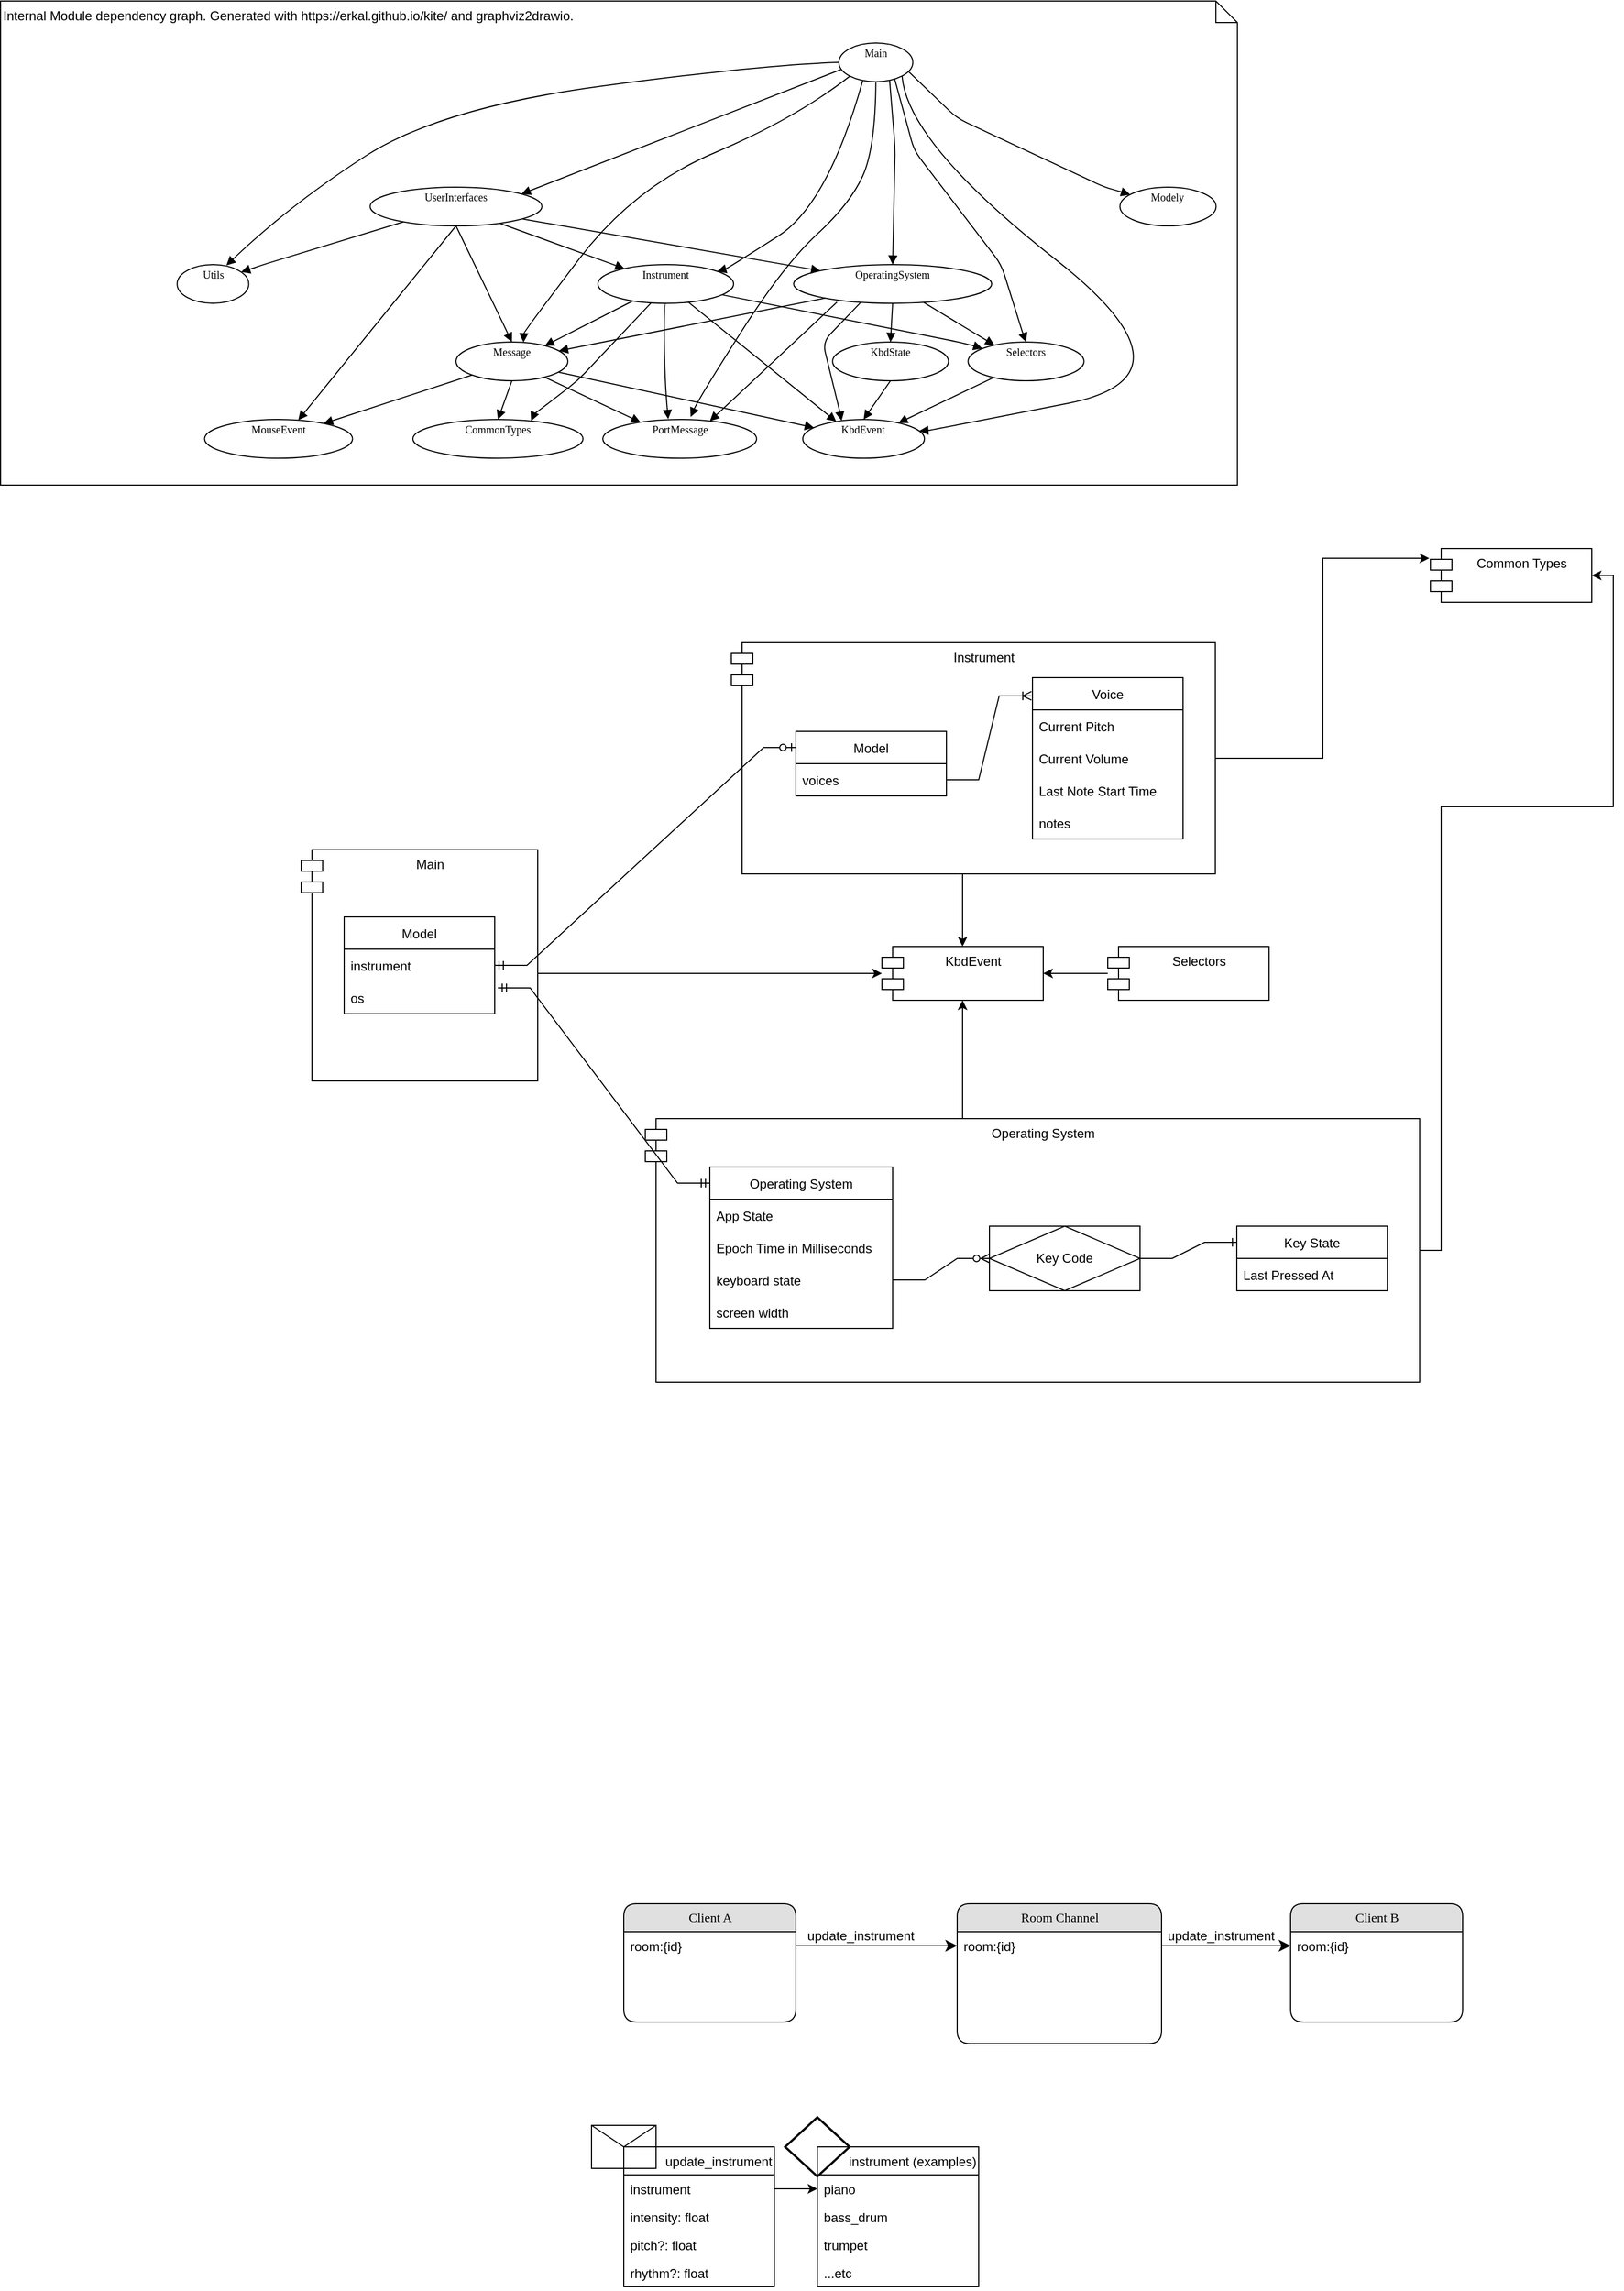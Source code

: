 <mxfile version="19.0.3" type="github">
  <diagram name="Page-1" id="5d7acffa-a066-3a61-03fe-96351882024d">
    <mxGraphModel dx="1541" dy="873" grid="1" gridSize="10" guides="1" tooltips="1" connect="1" arrows="1" fold="1" page="1" pageScale="1" pageWidth="1100" pageHeight="850" background="#ffffff" math="0" shadow="0">
      <root>
        <mxCell id="0" />
        <mxCell id="1" parent="0" />
        <mxCell id="7b9wjgzVytWzGCj_lMZ8-52" value="" style="group" vertex="1" connectable="0" parent="1">
          <mxGeometry x="970" y="790" width="220" height="215" as="geometry" />
        </mxCell>
        <mxCell id="7b9wjgzVytWzGCj_lMZ8-35" value="Main&#xa;" style="shape=module;align=left;spacingLeft=20;align=center;verticalAlign=top;" vertex="1" parent="7b9wjgzVytWzGCj_lMZ8-52">
          <mxGeometry width="220" height="215" as="geometry" />
        </mxCell>
        <mxCell id="7b9wjgzVytWzGCj_lMZ8-1" value="Model" style="swimlane;fontStyle=0;childLayout=stackLayout;horizontal=1;startSize=30;horizontalStack=0;resizeParent=1;resizeParentMax=0;resizeLast=0;collapsible=1;marginBottom=0;" vertex="1" parent="7b9wjgzVytWzGCj_lMZ8-52">
          <mxGeometry x="40" y="62.5" width="140" height="90" as="geometry" />
        </mxCell>
        <mxCell id="7b9wjgzVytWzGCj_lMZ8-2" value="instrument" style="text;strokeColor=none;fillColor=none;align=left;verticalAlign=middle;spacingLeft=4;spacingRight=4;overflow=hidden;points=[[0,0.5],[1,0.5]];portConstraint=eastwest;rotatable=0;" vertex="1" parent="7b9wjgzVytWzGCj_lMZ8-1">
          <mxGeometry y="30" width="140" height="30" as="geometry" />
        </mxCell>
        <mxCell id="7b9wjgzVytWzGCj_lMZ8-5" value="os" style="text;strokeColor=none;fillColor=none;align=left;verticalAlign=middle;spacingLeft=4;spacingRight=4;overflow=hidden;points=[[0,0.5],[1,0.5]];portConstraint=eastwest;rotatable=0;" vertex="1" parent="7b9wjgzVytWzGCj_lMZ8-1">
          <mxGeometry y="60" width="140" height="30" as="geometry" />
        </mxCell>
        <mxCell id="7b9wjgzVytWzGCj_lMZ8-46" value="" style="group" vertex="1" connectable="0" parent="1">
          <mxGeometry x="1290" y="1040" width="720" height="245" as="geometry" />
        </mxCell>
        <mxCell id="7b9wjgzVytWzGCj_lMZ8-37" value="Operating System" style="shape=module;align=left;spacingLeft=20;align=center;verticalAlign=top;" vertex="1" parent="7b9wjgzVytWzGCj_lMZ8-46">
          <mxGeometry width="720" height="245" as="geometry" />
        </mxCell>
        <mxCell id="7b9wjgzVytWzGCj_lMZ8-10" value="Operating System" style="swimlane;fontStyle=0;childLayout=stackLayout;horizontal=1;startSize=30;horizontalStack=0;resizeParent=1;resizeParentMax=0;resizeLast=0;collapsible=1;marginBottom=0;" vertex="1" parent="7b9wjgzVytWzGCj_lMZ8-46">
          <mxGeometry x="60" y="45" width="170" height="150" as="geometry" />
        </mxCell>
        <mxCell id="7b9wjgzVytWzGCj_lMZ8-11" value="App State" style="text;strokeColor=none;fillColor=none;align=left;verticalAlign=middle;spacingLeft=4;spacingRight=4;overflow=hidden;points=[[0,0.5],[1,0.5]];portConstraint=eastwest;rotatable=0;" vertex="1" parent="7b9wjgzVytWzGCj_lMZ8-10">
          <mxGeometry y="30" width="170" height="30" as="geometry" />
        </mxCell>
        <mxCell id="7b9wjgzVytWzGCj_lMZ8-12" value="Epoch Time in Milliseconds" style="text;strokeColor=none;fillColor=none;align=left;verticalAlign=middle;spacingLeft=4;spacingRight=4;overflow=hidden;points=[[0,0.5],[1,0.5]];portConstraint=eastwest;rotatable=0;" vertex="1" parent="7b9wjgzVytWzGCj_lMZ8-10">
          <mxGeometry y="60" width="170" height="30" as="geometry" />
        </mxCell>
        <mxCell id="7b9wjgzVytWzGCj_lMZ8-13" value="keyboard state" style="text;strokeColor=none;fillColor=none;align=left;verticalAlign=middle;spacingLeft=4;spacingRight=4;overflow=hidden;points=[[0,0.5],[1,0.5]];portConstraint=eastwest;rotatable=0;" vertex="1" parent="7b9wjgzVytWzGCj_lMZ8-10">
          <mxGeometry y="90" width="170" height="30" as="geometry" />
        </mxCell>
        <mxCell id="7b9wjgzVytWzGCj_lMZ8-24" value="screen width" style="text;strokeColor=none;fillColor=none;align=left;verticalAlign=middle;spacingLeft=4;spacingRight=4;overflow=hidden;points=[[0,0.5],[1,0.5]];portConstraint=eastwest;rotatable=0;" vertex="1" parent="7b9wjgzVytWzGCj_lMZ8-10">
          <mxGeometry y="120" width="170" height="30" as="geometry" />
        </mxCell>
        <mxCell id="7b9wjgzVytWzGCj_lMZ8-25" value="&lt;div&gt;Key Code&lt;/div&gt;" style="shape=associativeEntity;whiteSpace=wrap;html=1;align=center;" vertex="1" parent="7b9wjgzVytWzGCj_lMZ8-46">
          <mxGeometry x="320" y="100" width="140" height="60" as="geometry" />
        </mxCell>
        <mxCell id="7b9wjgzVytWzGCj_lMZ8-26" value="Key State" style="swimlane;fontStyle=0;childLayout=stackLayout;horizontal=1;startSize=30;horizontalStack=0;resizeParent=1;resizeParentMax=0;resizeLast=0;collapsible=1;marginBottom=0;" vertex="1" parent="7b9wjgzVytWzGCj_lMZ8-46">
          <mxGeometry x="550" y="100" width="140" height="60" as="geometry" />
        </mxCell>
        <mxCell id="7b9wjgzVytWzGCj_lMZ8-27" value="Last Pressed At" style="text;strokeColor=none;fillColor=none;align=left;verticalAlign=middle;spacingLeft=4;spacingRight=4;overflow=hidden;points=[[0,0.5],[1,0.5]];portConstraint=eastwest;rotatable=0;" vertex="1" parent="7b9wjgzVytWzGCj_lMZ8-26">
          <mxGeometry y="30" width="140" height="30" as="geometry" />
        </mxCell>
        <mxCell id="7b9wjgzVytWzGCj_lMZ8-28" value="" style="edgeStyle=entityRelationEdgeStyle;fontSize=12;html=1;endArrow=ERzeroToMany;endFill=1;rounded=0;exitX=1;exitY=0.5;exitDx=0;exitDy=0;entryX=0;entryY=0.5;entryDx=0;entryDy=0;" edge="1" parent="7b9wjgzVytWzGCj_lMZ8-46" source="7b9wjgzVytWzGCj_lMZ8-13" target="7b9wjgzVytWzGCj_lMZ8-25">
          <mxGeometry width="100" height="100" relative="1" as="geometry">
            <mxPoint x="230" y="260" as="sourcePoint" />
            <mxPoint x="330" y="160" as="targetPoint" />
          </mxGeometry>
        </mxCell>
        <mxCell id="7b9wjgzVytWzGCj_lMZ8-29" value="" style="edgeStyle=entityRelationEdgeStyle;fontSize=12;html=1;endArrow=ERone;endFill=1;rounded=0;exitX=1;exitY=0.5;exitDx=0;exitDy=0;entryX=0;entryY=0.25;entryDx=0;entryDy=0;" edge="1" parent="7b9wjgzVytWzGCj_lMZ8-46" source="7b9wjgzVytWzGCj_lMZ8-25" target="7b9wjgzVytWzGCj_lMZ8-26">
          <mxGeometry width="100" height="100" relative="1" as="geometry">
            <mxPoint x="480" y="330" as="sourcePoint" />
            <mxPoint x="580" y="230" as="targetPoint" />
          </mxGeometry>
        </mxCell>
        <mxCell id="7b9wjgzVytWzGCj_lMZ8-41" style="edgeStyle=orthogonalEdgeStyle;rounded=0;orthogonalLoop=1;jettySize=auto;html=1;entryX=1;entryY=0.5;entryDx=0;entryDy=0;" edge="1" parent="1" source="7b9wjgzVytWzGCj_lMZ8-37" target="7b9wjgzVytWzGCj_lMZ8-38">
          <mxGeometry relative="1" as="geometry">
            <Array as="points">
              <mxPoint x="2030" y="750" />
              <mxPoint x="2190" y="750" />
              <mxPoint x="2190" y="535" />
            </Array>
          </mxGeometry>
        </mxCell>
        <mxCell id="7b9wjgzVytWzGCj_lMZ8-40" style="edgeStyle=orthogonalEdgeStyle;rounded=0;orthogonalLoop=1;jettySize=auto;html=1;exitX=1;exitY=0.5;exitDx=0;exitDy=0;entryX=-0.007;entryY=0.18;entryDx=0;entryDy=0;entryPerimeter=0;" edge="1" parent="1" source="7b9wjgzVytWzGCj_lMZ8-36" target="7b9wjgzVytWzGCj_lMZ8-38">
          <mxGeometry relative="1" as="geometry" />
        </mxCell>
        <mxCell id="7b9wjgzVytWzGCj_lMZ8-50" style="edgeStyle=orthogonalEdgeStyle;rounded=0;orthogonalLoop=1;jettySize=auto;html=1;entryX=0.5;entryY=0;entryDx=0;entryDy=0;" edge="1" parent="1" source="7b9wjgzVytWzGCj_lMZ8-36" target="7b9wjgzVytWzGCj_lMZ8-42">
          <mxGeometry relative="1" as="geometry">
            <Array as="points">
              <mxPoint x="1585" y="830" />
              <mxPoint x="1585" y="830" />
            </Array>
          </mxGeometry>
        </mxCell>
        <mxCell id="7b9wjgzVytWzGCj_lMZ8-36" value="Instrument" style="shape=module;align=left;spacingLeft=20;align=center;verticalAlign=top;" vertex="1" parent="1">
          <mxGeometry x="1370" y="597.5" width="450" height="215" as="geometry" />
        </mxCell>
        <mxCell id="7b9wjgzVytWzGCj_lMZ8-49" style="edgeStyle=orthogonalEdgeStyle;rounded=0;orthogonalLoop=1;jettySize=auto;html=1;" edge="1" parent="1" source="7b9wjgzVytWzGCj_lMZ8-35" target="7b9wjgzVytWzGCj_lMZ8-42">
          <mxGeometry relative="1" as="geometry">
            <Array as="points">
              <mxPoint x="1350" y="905" />
              <mxPoint x="1350" y="905" />
            </Array>
          </mxGeometry>
        </mxCell>
        <mxCell id="21ea969265ad0168-6" value="&lt;div&gt;Client A&lt;/div&gt;" style="swimlane;html=1;fontStyle=0;childLayout=stackLayout;horizontal=1;startSize=26;fillColor=#e0e0e0;horizontalStack=0;resizeParent=1;resizeLast=0;collapsible=1;marginBottom=0;swimlaneFillColor=#ffffff;align=center;rounded=1;shadow=0;comic=0;labelBackgroundColor=none;strokeWidth=1;fontFamily=Verdana;fontSize=12" parent="1" vertex="1">
          <mxGeometry x="1270" y="1770" width="160" height="110" as="geometry" />
        </mxCell>
        <mxCell id="21ea969265ad0168-8" value="room:{id}" style="text;html=1;strokeColor=none;fillColor=none;spacingLeft=4;spacingRight=4;whiteSpace=wrap;overflow=hidden;rotatable=0;points=[[0,0.5],[1,0.5]];portConstraint=eastwest;" parent="21ea969265ad0168-6" vertex="1">
          <mxGeometry y="26" width="160" height="26" as="geometry" />
        </mxCell>
        <mxCell id="21ea969265ad0168-10" value="&lt;div&gt;Room Channel&lt;/div&gt;" style="swimlane;html=1;fontStyle=0;childLayout=stackLayout;horizontal=1;startSize=26;fillColor=#e0e0e0;horizontalStack=0;resizeParent=1;resizeLast=0;collapsible=1;marginBottom=0;swimlaneFillColor=#ffffff;align=center;rounded=1;shadow=0;comic=0;labelBackgroundColor=none;strokeWidth=1;fontFamily=Verdana;fontSize=12" parent="1" vertex="1">
          <mxGeometry x="1580" y="1770" width="190" height="130" as="geometry" />
        </mxCell>
        <mxCell id="21ea969265ad0168-11" value="&lt;div&gt;room:{id}&lt;/div&gt;&lt;div&gt;&lt;br&gt;&lt;/div&gt;" style="text;html=1;strokeColor=none;fillColor=none;spacingLeft=4;spacingRight=4;whiteSpace=wrap;overflow=hidden;rotatable=0;points=[[0,0.5],[1,0.5]];portConstraint=eastwest;" parent="21ea969265ad0168-10" vertex="1">
          <mxGeometry y="26" width="190" height="26" as="geometry" />
        </mxCell>
        <object label="" id="21ea969265ad0168-39">
          <mxCell style="edgeStyle=orthogonalEdgeStyle;html=1;entryX=0;entryY=0.5;labelBackgroundColor=none;startFill=0;startSize=8;endFill=1;endSize=8;fontFamily=Verdana;fontSize=12;exitX=1;exitY=0.5;entryDx=0;entryDy=0;" parent="1" source="21ea969265ad0168-8" target="21ea969265ad0168-11" edge="1">
            <mxGeometry relative="1" as="geometry">
              <Array as="points" />
            </mxGeometry>
          </mxCell>
        </object>
        <mxCell id="21ea969265ad0168-47" style="edgeStyle=orthogonalEdgeStyle;html=1;exitX=1;exitY=0.5;labelBackgroundColor=none;startFill=0;startSize=8;endFill=1;endSize=8;fontFamily=Verdana;fontSize=12;entryX=0;entryY=0.5;entryDx=0;entryDy=0;" parent="1" source="21ea969265ad0168-11" target="tj5F4Y6xZ06pF9521cA6-6" edge="1">
          <mxGeometry relative="1" as="geometry">
            <mxPoint x="1990" y="1809" as="targetPoint" />
          </mxGeometry>
        </mxCell>
        <mxCell id="tj5F4Y6xZ06pF9521cA6-3" value="&lt;div&gt;update_instrument&lt;/div&gt;" style="text;html=1;resizable=0;autosize=1;align=center;verticalAlign=middle;points=[];fillColor=none;strokeColor=none;rounded=0;" parent="1" vertex="1">
          <mxGeometry x="1435" y="1790" width="110" height="20" as="geometry" />
        </mxCell>
        <mxCell id="tj5F4Y6xZ06pF9521cA6-5" value="&lt;div&gt;Client B&lt;br&gt;&lt;/div&gt;" style="swimlane;html=1;fontStyle=0;childLayout=stackLayout;horizontal=1;startSize=26;fillColor=#e0e0e0;horizontalStack=0;resizeParent=1;resizeLast=0;collapsible=1;marginBottom=0;swimlaneFillColor=#ffffff;align=center;rounded=1;shadow=0;comic=0;labelBackgroundColor=none;strokeWidth=1;fontFamily=Verdana;fontSize=12" parent="1" vertex="1">
          <mxGeometry x="1890" y="1770" width="160" height="110" as="geometry" />
        </mxCell>
        <mxCell id="tj5F4Y6xZ06pF9521cA6-6" value="room:{id}" style="text;html=1;strokeColor=none;fillColor=none;spacingLeft=4;spacingRight=4;whiteSpace=wrap;overflow=hidden;rotatable=0;points=[[0,0.5],[1,0.5]];portConstraint=eastwest;" parent="tj5F4Y6xZ06pF9521cA6-5" vertex="1">
          <mxGeometry y="26" width="160" height="26" as="geometry" />
        </mxCell>
        <mxCell id="tj5F4Y6xZ06pF9521cA6-9" value="update_instrument" style="text;html=1;resizable=0;autosize=1;align=center;verticalAlign=middle;points=[];fillColor=none;strokeColor=none;rounded=0;" parent="1" vertex="1">
          <mxGeometry x="1770" y="1790" width="110" height="20" as="geometry" />
        </mxCell>
        <mxCell id="tj5F4Y6xZ06pF9521cA6-21" value="" style="shape=message;html=1;whiteSpace=wrap;html=1;outlineConnect=0;" parent="1" vertex="1">
          <mxGeometry x="1240" y="1976" width="60" height="40" as="geometry" />
        </mxCell>
        <mxCell id="tj5F4Y6xZ06pF9521cA6-17" value="update_instrument" style="swimlane;fontStyle=0;childLayout=stackLayout;horizontal=1;startSize=26;fillColor=none;horizontalStack=0;resizeParent=1;resizeParentMax=0;resizeLast=0;collapsible=1;marginBottom=0;align=right;" parent="1" vertex="1">
          <mxGeometry x="1270" y="1996" width="140" height="130" as="geometry" />
        </mxCell>
        <mxCell id="tj5F4Y6xZ06pF9521cA6-18" value="instrument&#xa;" style="text;strokeColor=none;fillColor=none;align=left;verticalAlign=top;spacingLeft=4;spacingRight=4;overflow=hidden;rotatable=0;points=[[0,0.5],[1,0.5]];portConstraint=eastwest;" parent="tj5F4Y6xZ06pF9521cA6-17" vertex="1">
          <mxGeometry y="26" width="140" height="26" as="geometry" />
        </mxCell>
        <mxCell id="A_t_KA8R0siFLET06c2P-1" value="intensity: float&#xa;" style="text;strokeColor=none;fillColor=none;align=left;verticalAlign=top;spacingLeft=4;spacingRight=4;overflow=hidden;rotatable=0;points=[[0,0.5],[1,0.5]];portConstraint=eastwest;" parent="tj5F4Y6xZ06pF9521cA6-17" vertex="1">
          <mxGeometry y="52" width="140" height="26" as="geometry" />
        </mxCell>
        <mxCell id="tj5F4Y6xZ06pF9521cA6-19" value="pitch?: float" style="text;strokeColor=none;fillColor=none;align=left;verticalAlign=top;spacingLeft=4;spacingRight=4;overflow=hidden;rotatable=0;points=[[0,0.5],[1,0.5]];portConstraint=eastwest;" parent="tj5F4Y6xZ06pF9521cA6-17" vertex="1">
          <mxGeometry y="78" width="140" height="26" as="geometry" />
        </mxCell>
        <mxCell id="tj5F4Y6xZ06pF9521cA6-20" value="rhythm?: float" style="text;strokeColor=none;fillColor=none;align=left;verticalAlign=top;spacingLeft=4;spacingRight=4;overflow=hidden;rotatable=0;points=[[0,0.5],[1,0.5]];portConstraint=eastwest;" parent="tj5F4Y6xZ06pF9521cA6-17" vertex="1">
          <mxGeometry y="104" width="140" height="26" as="geometry" />
        </mxCell>
        <mxCell id="A_t_KA8R0siFLET06c2P-8" value="" style="strokeWidth=2;html=1;shape=mxgraph.flowchart.decision;whiteSpace=wrap;" parent="1" vertex="1">
          <mxGeometry x="1420" y="1968.5" width="60" height="55" as="geometry" />
        </mxCell>
        <mxCell id="A_t_KA8R0siFLET06c2P-3" value="instrument (examples)" style="swimlane;fontStyle=0;childLayout=stackLayout;horizontal=1;startSize=26;fillColor=none;horizontalStack=0;resizeParent=1;resizeParentMax=0;resizeLast=0;collapsible=1;marginBottom=0;align=right;" parent="1" vertex="1">
          <mxGeometry x="1450" y="1996" width="150" height="130" as="geometry" />
        </mxCell>
        <mxCell id="A_t_KA8R0siFLET06c2P-4" value="piano" style="text;strokeColor=none;fillColor=none;align=left;verticalAlign=top;spacingLeft=4;spacingRight=4;overflow=hidden;rotatable=0;points=[[0,0.5],[1,0.5]];portConstraint=eastwest;" parent="A_t_KA8R0siFLET06c2P-3" vertex="1">
          <mxGeometry y="26" width="150" height="26" as="geometry" />
        </mxCell>
        <mxCell id="A_t_KA8R0siFLET06c2P-5" value="bass_drum" style="text;strokeColor=none;fillColor=none;align=left;verticalAlign=top;spacingLeft=4;spacingRight=4;overflow=hidden;rotatable=0;points=[[0,0.5],[1,0.5]];portConstraint=eastwest;" parent="A_t_KA8R0siFLET06c2P-3" vertex="1">
          <mxGeometry y="52" width="150" height="26" as="geometry" />
        </mxCell>
        <mxCell id="A_t_KA8R0siFLET06c2P-6" value="trumpet" style="text;strokeColor=none;fillColor=none;align=left;verticalAlign=top;spacingLeft=4;spacingRight=4;overflow=hidden;rotatable=0;points=[[0,0.5],[1,0.5]];portConstraint=eastwest;" parent="A_t_KA8R0siFLET06c2P-3" vertex="1">
          <mxGeometry y="78" width="150" height="26" as="geometry" />
        </mxCell>
        <mxCell id="A_t_KA8R0siFLET06c2P-10" value="...etc" style="text;strokeColor=none;fillColor=none;align=left;verticalAlign=top;spacingLeft=4;spacingRight=4;overflow=hidden;rotatable=0;points=[[0,0.5],[1,0.5]];portConstraint=eastwest;" parent="A_t_KA8R0siFLET06c2P-3" vertex="1">
          <mxGeometry y="104" width="150" height="26" as="geometry" />
        </mxCell>
        <mxCell id="A_t_KA8R0siFLET06c2P-9" value="" style="edgeStyle=orthogonalEdgeStyle;rounded=0;orthogonalLoop=1;jettySize=auto;html=1;entryX=0;entryY=0.5;entryDx=0;entryDy=0;" parent="1" source="tj5F4Y6xZ06pF9521cA6-18" target="A_t_KA8R0siFLET06c2P-4" edge="1">
          <mxGeometry relative="1" as="geometry" />
        </mxCell>
        <mxCell id="7b9wjgzVytWzGCj_lMZ8-6" value="Voice" style="swimlane;fontStyle=0;childLayout=stackLayout;horizontal=1;startSize=30;horizontalStack=0;resizeParent=1;resizeParentMax=0;resizeLast=0;collapsible=1;marginBottom=0;" vertex="1" parent="1">
          <mxGeometry x="1650" y="630" width="140" height="150" as="geometry" />
        </mxCell>
        <mxCell id="7b9wjgzVytWzGCj_lMZ8-7" value="Current Pitch" style="text;strokeColor=none;fillColor=none;align=left;verticalAlign=middle;spacingLeft=4;spacingRight=4;overflow=hidden;points=[[0,0.5],[1,0.5]];portConstraint=eastwest;rotatable=0;" vertex="1" parent="7b9wjgzVytWzGCj_lMZ8-6">
          <mxGeometry y="30" width="140" height="30" as="geometry" />
        </mxCell>
        <mxCell id="7b9wjgzVytWzGCj_lMZ8-8" value="Current Volume" style="text;strokeColor=none;fillColor=none;align=left;verticalAlign=middle;spacingLeft=4;spacingRight=4;overflow=hidden;points=[[0,0.5],[1,0.5]];portConstraint=eastwest;rotatable=0;" vertex="1" parent="7b9wjgzVytWzGCj_lMZ8-6">
          <mxGeometry y="60" width="140" height="30" as="geometry" />
        </mxCell>
        <mxCell id="7b9wjgzVytWzGCj_lMZ8-9" value="Last Note Start Time" style="text;strokeColor=none;fillColor=none;align=left;verticalAlign=middle;spacingLeft=4;spacingRight=4;overflow=hidden;points=[[0,0.5],[1,0.5]];portConstraint=eastwest;rotatable=0;" vertex="1" parent="7b9wjgzVytWzGCj_lMZ8-6">
          <mxGeometry y="90" width="140" height="30" as="geometry" />
        </mxCell>
        <mxCell id="7b9wjgzVytWzGCj_lMZ8-14" value="notes" style="text;strokeColor=none;fillColor=none;align=left;verticalAlign=middle;spacingLeft=4;spacingRight=4;overflow=hidden;points=[[0,0.5],[1,0.5]];portConstraint=eastwest;rotatable=0;" vertex="1" parent="7b9wjgzVytWzGCj_lMZ8-6">
          <mxGeometry y="120" width="140" height="30" as="geometry" />
        </mxCell>
        <mxCell id="7b9wjgzVytWzGCj_lMZ8-15" value="Model" style="swimlane;fontStyle=0;childLayout=stackLayout;horizontal=1;startSize=30;horizontalStack=0;resizeParent=1;resizeParentMax=0;resizeLast=0;collapsible=1;marginBottom=0;" vertex="1" parent="1">
          <mxGeometry x="1430" y="680" width="140" height="60" as="geometry" />
        </mxCell>
        <mxCell id="7b9wjgzVytWzGCj_lMZ8-16" value="voices" style="text;strokeColor=none;fillColor=none;align=left;verticalAlign=middle;spacingLeft=4;spacingRight=4;overflow=hidden;points=[[0,0.5],[1,0.5]];portConstraint=eastwest;rotatable=0;" vertex="1" parent="7b9wjgzVytWzGCj_lMZ8-15">
          <mxGeometry y="30" width="140" height="30" as="geometry" />
        </mxCell>
        <mxCell id="7b9wjgzVytWzGCj_lMZ8-20" value="" style="edgeStyle=entityRelationEdgeStyle;fontSize=12;html=1;endArrow=ERoneToMany;rounded=0;exitX=1;exitY=0.5;exitDx=0;exitDy=0;entryX=-0.007;entryY=0.113;entryDx=0;entryDy=0;entryPerimeter=0;" edge="1" parent="1" source="7b9wjgzVytWzGCj_lMZ8-16" target="7b9wjgzVytWzGCj_lMZ8-6">
          <mxGeometry width="100" height="100" relative="1" as="geometry">
            <mxPoint x="1520" y="930" as="sourcePoint" />
            <mxPoint x="1620" y="830" as="targetPoint" />
          </mxGeometry>
        </mxCell>
        <mxCell id="7b9wjgzVytWzGCj_lMZ8-31" value="" style="edgeStyle=entityRelationEdgeStyle;fontSize=12;html=1;endArrow=ERzeroToOne;startArrow=ERmandOne;rounded=0;exitX=1;exitY=0.5;exitDx=0;exitDy=0;entryX=0;entryY=0.25;entryDx=0;entryDy=0;" edge="1" parent="1" source="7b9wjgzVytWzGCj_lMZ8-2" target="7b9wjgzVytWzGCj_lMZ8-15">
          <mxGeometry width="100" height="100" relative="1" as="geometry">
            <mxPoint x="1360" y="890" as="sourcePoint" />
            <mxPoint x="1460" y="790" as="targetPoint" />
          </mxGeometry>
        </mxCell>
        <mxCell id="7b9wjgzVytWzGCj_lMZ8-32" value="" style="edgeStyle=entityRelationEdgeStyle;fontSize=12;html=1;endArrow=ERmandOne;startArrow=ERmandOne;rounded=0;exitX=1.021;exitY=0.2;exitDx=0;exitDy=0;exitPerimeter=0;entryX=0;entryY=0.1;entryDx=0;entryDy=0;entryPerimeter=0;" edge="1" parent="1" source="7b9wjgzVytWzGCj_lMZ8-5" target="7b9wjgzVytWzGCj_lMZ8-10">
          <mxGeometry width="100" height="100" relative="1" as="geometry">
            <mxPoint x="1290" y="1060" as="sourcePoint" />
            <mxPoint x="1390" y="960" as="targetPoint" />
          </mxGeometry>
        </mxCell>
        <mxCell id="7b9wjgzVytWzGCj_lMZ8-38" value="Common Types" style="shape=module;align=left;spacingLeft=20;align=center;verticalAlign=top;" vertex="1" parent="1">
          <mxGeometry x="2020" y="510" width="150" height="50" as="geometry" />
        </mxCell>
        <mxCell id="7b9wjgzVytWzGCj_lMZ8-42" value="KbdEvent" style="shape=module;align=left;spacingLeft=20;align=center;verticalAlign=top;" vertex="1" parent="1">
          <mxGeometry x="1510" y="880" width="150" height="50" as="geometry" />
        </mxCell>
        <mxCell id="7b9wjgzVytWzGCj_lMZ8-51" style="edgeStyle=orthogonalEdgeStyle;rounded=0;orthogonalLoop=1;jettySize=auto;html=1;" edge="1" parent="1" source="7b9wjgzVytWzGCj_lMZ8-45" target="7b9wjgzVytWzGCj_lMZ8-42">
          <mxGeometry relative="1" as="geometry" />
        </mxCell>
        <mxCell id="7b9wjgzVytWzGCj_lMZ8-45" value="Selectors" style="shape=module;align=left;spacingLeft=20;align=center;verticalAlign=top;" vertex="1" parent="1">
          <mxGeometry x="1720" y="880" width="150" height="50" as="geometry" />
        </mxCell>
        <mxCell id="7b9wjgzVytWzGCj_lMZ8-48" style="edgeStyle=orthogonalEdgeStyle;rounded=0;orthogonalLoop=1;jettySize=auto;html=1;entryX=0.5;entryY=1;entryDx=0;entryDy=0;" edge="1" parent="1" source="7b9wjgzVytWzGCj_lMZ8-37" target="7b9wjgzVytWzGCj_lMZ8-42">
          <mxGeometry relative="1" as="geometry">
            <Array as="points">
              <mxPoint x="1585" y="1020" />
              <mxPoint x="1585" y="1020" />
            </Array>
          </mxGeometry>
        </mxCell>
        <mxCell id="7b9wjgzVytWzGCj_lMZ8-112" value="" style="group" vertex="1" connectable="0" parent="1">
          <mxGeometry x="720" y="30" width="1150" height="530" as="geometry" />
        </mxCell>
        <mxCell id="7b9wjgzVytWzGCj_lMZ8-114" value="Internal Module dependency graph. Generated with https://erkal.github.io/kite/ and graphviz2drawio." style="shape=note;size=20;whiteSpace=wrap;html=1;align=left;verticalAlign=top;" vertex="1" parent="7b9wjgzVytWzGCj_lMZ8-112">
          <mxGeometry x="-29.45" y="-29" width="1150" height="450" as="geometry" />
        </mxCell>
        <mxCell id="7b9wjgzVytWzGCj_lMZ8-96" value="&lt;p style=&#39;margin:0px;text-align:center;margin-top:4px;;font-size:10.0px;font-family:Times,serif;color:#000000;&#39;&gt;Utils&lt;/p&gt;" style="ellipse;verticalAlign=top;align=left;overflow=fill;html=1;rounded=0;shadow=0;comic=0;labelBackgroundColor=none;strokeColor=#000000;strokeWidth=1;fillColor=#ffffff;" vertex="1" parent="7b9wjgzVytWzGCj_lMZ8-112">
          <mxGeometry x="134.71" y="216" width="66.58" height="36" as="geometry" />
        </mxCell>
        <mxCell id="7b9wjgzVytWzGCj_lMZ8-98" value="&lt;p style=&#39;margin:0px;text-align:center;margin-top:4px;;font-size:10.0px;font-family:Times,serif;color:#000000;&#39;&gt;UserInterfaces&lt;/p&gt;" style="ellipse;verticalAlign=top;align=left;overflow=fill;html=1;rounded=0;shadow=0;comic=0;labelBackgroundColor=none;strokeColor=#000000;strokeWidth=1;fillColor=#ffffff;" vertex="1" parent="7b9wjgzVytWzGCj_lMZ8-112">
          <mxGeometry x="314.11" y="144" width="159.78" height="36" as="geometry" />
        </mxCell>
        <mxCell id="7b9wjgzVytWzGCj_lMZ8-63" style="rounded=1;html=1;exitX=0.199;exitY=0.9;entryX=1;entryY=0.101;jettySize=auto;curved=0;endArrow=block;dashed=0;endFill=1;" edge="1" parent="7b9wjgzVytWzGCj_lMZ8-112" source="7b9wjgzVytWzGCj_lMZ8-98" target="7b9wjgzVytWzGCj_lMZ8-96">
          <mxGeometry relative="1" as="geometry">
            <Array as="points">
              <mxPoint x="345.9" y="176.41" />
              <mxPoint x="215" y="216" />
              <mxPoint x="204.24" y="219.65" />
            </Array>
          </mxGeometry>
        </mxCell>
        <mxCell id="7b9wjgzVytWzGCj_lMZ8-99" value="&lt;p style=&#39;margin:0px;text-align:center;margin-top:4px;;font-size:10.0px;font-family:Times,serif;color:#000000;&#39;&gt;PortMessage&lt;/p&gt;" style="ellipse;verticalAlign=top;align=left;overflow=fill;html=1;rounded=0;shadow=0;comic=0;labelBackgroundColor=none;strokeColor=#000000;strokeWidth=1;fillColor=#ffffff;" vertex="1" parent="7b9wjgzVytWzGCj_lMZ8-112">
          <mxGeometry x="530.51" y="360" width="142.98" height="36" as="geometry" />
        </mxCell>
        <mxCell id="7b9wjgzVytWzGCj_lMZ8-100" value="&lt;p style=&#39;margin:0px;text-align:center;margin-top:4px;;font-size:10.0px;font-family:Times,serif;color:#000000;&#39;&gt;OperatingSystem&lt;/p&gt;" style="ellipse;verticalAlign=top;align=left;overflow=fill;html=1;rounded=0;shadow=0;comic=0;labelBackgroundColor=none;strokeColor=#000000;strokeWidth=1;fillColor=#ffffff;" vertex="1" parent="7b9wjgzVytWzGCj_lMZ8-112">
          <mxGeometry x="707.92" y="216" width="184.16" height="36" as="geometry" />
        </mxCell>
        <mxCell id="7b9wjgzVytWzGCj_lMZ8-64" style="rounded=1;html=1;exitX=0.886;exitY=0.823;entryX=0.083;entryY=0.104;jettySize=auto;curved=0;endArrow=block;dashed=0;endFill=1;" edge="1" parent="7b9wjgzVytWzGCj_lMZ8-112" source="7b9wjgzVytWzGCj_lMZ8-98" target="7b9wjgzVytWzGCj_lMZ8-100">
          <mxGeometry relative="1" as="geometry" />
        </mxCell>
        <mxCell id="7b9wjgzVytWzGCj_lMZ8-68" style="rounded=1;html=1;exitX=0.219;exitY=0.97;entryX=0.716;entryY=0;jettySize=auto;curved=0;endArrow=block;dashed=0;endFill=1;exitDx=0;exitDy=0;exitPerimeter=0;" edge="1" parent="7b9wjgzVytWzGCj_lMZ8-112" source="7b9wjgzVytWzGCj_lMZ8-100" target="7b9wjgzVytWzGCj_lMZ8-99">
          <mxGeometry relative="1" as="geometry" />
        </mxCell>
        <mxCell id="7b9wjgzVytWzGCj_lMZ8-101" value="&lt;p style=&#39;margin:0px;text-align:center;margin-top:4px;;font-size:10.0px;font-family:Times,serif;color:#000000;&#39;&gt;MouseEvent&lt;/p&gt;" style="ellipse;verticalAlign=top;align=left;overflow=fill;html=1;rounded=0;shadow=0;comic=0;labelBackgroundColor=none;strokeColor=#000000;strokeWidth=1;fillColor=#ffffff;" vertex="1" parent="7b9wjgzVytWzGCj_lMZ8-112">
          <mxGeometry x="160.21" y="360" width="137.58" height="36" as="geometry" />
        </mxCell>
        <mxCell id="7b9wjgzVytWzGCj_lMZ8-65" style="rounded=1;html=1;exitX=0.5;exitY=0.994;entryX=0.639;entryY=0;jettySize=auto;curved=0;endArrow=block;dashed=0;endFill=1;" edge="1" parent="7b9wjgzVytWzGCj_lMZ8-112" source="7b9wjgzVytWzGCj_lMZ8-98" target="7b9wjgzVytWzGCj_lMZ8-101">
          <mxGeometry relative="1" as="geometry" />
        </mxCell>
        <mxCell id="7b9wjgzVytWzGCj_lMZ8-102" value="&lt;p style=&#39;margin:0px;text-align:center;margin-top:4px;;font-size:10.0px;font-family:Times,serif;color:#000000;&#39;&gt;Message&lt;/p&gt;" style="ellipse;verticalAlign=top;align=left;overflow=fill;html=1;rounded=0;shadow=0;comic=0;labelBackgroundColor=none;strokeColor=#000000;strokeWidth=1;fillColor=#ffffff;" vertex="1" parent="7b9wjgzVytWzGCj_lMZ8-112">
          <mxGeometry x="394.01" y="288" width="103.98" height="36" as="geometry" />
        </mxCell>
        <mxCell id="7b9wjgzVytWzGCj_lMZ8-66" style="rounded=1;html=1;exitX=0.5;exitY=1;entryX=0.5;entryY=0;jettySize=auto;curved=0;endArrow=block;dashed=0;endFill=1;" edge="1" parent="7b9wjgzVytWzGCj_lMZ8-112" source="7b9wjgzVytWzGCj_lMZ8-98" target="7b9wjgzVytWzGCj_lMZ8-102">
          <mxGeometry relative="1" as="geometry" />
        </mxCell>
        <mxCell id="7b9wjgzVytWzGCj_lMZ8-73" style="rounded=1;html=1;exitX=0.793;exitY=0.907;entryX=0.202;entryY=0;jettySize=auto;curved=0;endArrow=block;dashed=0;endFill=1;" edge="1" parent="7b9wjgzVytWzGCj_lMZ8-112" source="7b9wjgzVytWzGCj_lMZ8-102" target="7b9wjgzVytWzGCj_lMZ8-99">
          <mxGeometry relative="1" as="geometry" />
        </mxCell>
        <mxCell id="7b9wjgzVytWzGCj_lMZ8-69" style="rounded=1;html=1;exitX=0.161;exitY=0.871;entryX=1;entryY=0.176;jettySize=auto;curved=0;endArrow=block;dashed=0;endFill=1;" edge="1" parent="7b9wjgzVytWzGCj_lMZ8-112" source="7b9wjgzVytWzGCj_lMZ8-100" target="7b9wjgzVytWzGCj_lMZ8-102">
          <mxGeometry relative="1" as="geometry" />
        </mxCell>
        <mxCell id="7b9wjgzVytWzGCj_lMZ8-74" style="rounded=1;html=1;exitX=0.146;exitY=0.858;entryX=0.875;entryY=0.01;jettySize=auto;curved=0;endArrow=block;dashed=0;endFill=1;" edge="1" parent="7b9wjgzVytWzGCj_lMZ8-112" source="7b9wjgzVytWzGCj_lMZ8-102" target="7b9wjgzVytWzGCj_lMZ8-101">
          <mxGeometry relative="1" as="geometry" />
        </mxCell>
        <mxCell id="7b9wjgzVytWzGCj_lMZ8-103" value="&lt;p style=&#39;margin:0px;text-align:center;margin-top:4px;;font-size:10.0px;font-family:Times,serif;color:#000000;&#39;&gt;Main&lt;/p&gt;" style="ellipse;verticalAlign=top;align=left;overflow=fill;html=1;rounded=0;shadow=0;comic=0;labelBackgroundColor=none;strokeColor=#000000;strokeWidth=1;fillColor=#ffffff;" vertex="1" parent="7b9wjgzVytWzGCj_lMZ8-112">
          <mxGeometry x="750" y="10" width="68.78" height="36" as="geometry" />
        </mxCell>
        <mxCell id="7b9wjgzVytWzGCj_lMZ8-77" style="rounded=1;html=1;exitX=0;exitY=0.5;entryX=0.687;entryY=0.022;jettySize=auto;curved=1;endArrow=block;dashed=0;endFill=1;entryDx=0;entryDy=0;entryPerimeter=0;" edge="1" parent="7b9wjgzVytWzGCj_lMZ8-112" source="7b9wjgzVytWzGCj_lMZ8-103" target="7b9wjgzVytWzGCj_lMZ8-96">
          <mxGeometry relative="1" as="geometry">
            <Array as="points">
              <mxPoint x="680" y="30" />
              <mxPoint x="380" y="70" />
              <mxPoint x="240" y="160" />
            </Array>
          </mxGeometry>
        </mxCell>
        <mxCell id="7b9wjgzVytWzGCj_lMZ8-78" style="rounded=1;html=1;exitX=0.03;exitY=0.687;entryX=0.943;entryY=0.124;jettySize=auto;curved=0;endArrow=block;dashed=0;endFill=1;" edge="1" parent="7b9wjgzVytWzGCj_lMZ8-112" source="7b9wjgzVytWzGCj_lMZ8-103" target="7b9wjgzVytWzGCj_lMZ8-98">
          <mxGeometry relative="1" as="geometry" />
        </mxCell>
        <mxCell id="7b9wjgzVytWzGCj_lMZ8-79" style="rounded=1;html=1;exitX=0.5;exitY=1;entryX=0.571;entryY=-0.066;jettySize=auto;curved=1;endArrow=block;dashed=0;endFill=1;exitDx=0;exitDy=0;entryDx=0;entryDy=0;entryPerimeter=0;" edge="1" parent="7b9wjgzVytWzGCj_lMZ8-112" source="7b9wjgzVytWzGCj_lMZ8-103" target="7b9wjgzVytWzGCj_lMZ8-99">
          <mxGeometry relative="1" as="geometry">
            <Array as="points">
              <mxPoint x="784" y="108" />
              <mxPoint x="760" y="160" />
              <mxPoint x="699" y="216" />
              <mxPoint x="620" y="340" />
            </Array>
          </mxGeometry>
        </mxCell>
        <mxCell id="7b9wjgzVytWzGCj_lMZ8-80" style="rounded=1;html=1;exitX=0.693;exitY=0.973;entryX=0.5;entryY=0;jettySize=auto;curved=0;endArrow=block;dashed=0;endFill=1;" edge="1" parent="7b9wjgzVytWzGCj_lMZ8-112" source="7b9wjgzVytWzGCj_lMZ8-103" target="7b9wjgzVytWzGCj_lMZ8-100">
          <mxGeometry relative="1" as="geometry">
            <Array as="points">
              <mxPoint x="802.3" y="107.03" />
            </Array>
          </mxGeometry>
        </mxCell>
        <mxCell id="7b9wjgzVytWzGCj_lMZ8-81" style="rounded=1;html=1;exitX=0;exitY=1;entryX=0.607;entryY=0;jettySize=auto;curved=1;endArrow=block;dashed=0;endFill=1;exitDx=0;exitDy=0;" edge="1" parent="7b9wjgzVytWzGCj_lMZ8-112" source="7b9wjgzVytWzGCj_lMZ8-103" target="7b9wjgzVytWzGCj_lMZ8-102">
          <mxGeometry relative="1" as="geometry">
            <Array as="points">
              <mxPoint x="710" y="80" />
              <mxPoint x="559" y="144" />
              <mxPoint x="457.1" y="278.59" />
            </Array>
          </mxGeometry>
        </mxCell>
        <mxCell id="7b9wjgzVytWzGCj_lMZ8-104" value="&lt;p style=&#39;margin:0px;text-align:center;margin-top:4px;;font-size:10.0px;font-family:Times,serif;color:#000000;&#39;&gt;Instrument&lt;/p&gt;" style="ellipse;verticalAlign=top;align=left;overflow=fill;html=1;rounded=0;shadow=0;comic=0;labelBackgroundColor=none;strokeColor=#000000;strokeWidth=1;fillColor=#ffffff;" vertex="1" parent="7b9wjgzVytWzGCj_lMZ8-112">
          <mxGeometry x="525.91" y="216" width="126.18" height="36" as="geometry" />
        </mxCell>
        <mxCell id="7b9wjgzVytWzGCj_lMZ8-67" style="rounded=1;html=1;exitX=0.756;exitY=0.935;entryX=0.125;entryY=0.001;jettySize=auto;curved=0;endArrow=block;dashed=0;endFill=1;" edge="1" parent="7b9wjgzVytWzGCj_lMZ8-112" source="7b9wjgzVytWzGCj_lMZ8-98" target="7b9wjgzVytWzGCj_lMZ8-104">
          <mxGeometry relative="1" as="geometry" />
        </mxCell>
        <mxCell id="7b9wjgzVytWzGCj_lMZ8-86" style="rounded=1;html=1;exitX=0.5;exitY=1;entryX=0.425;entryY=-0.012;jettySize=auto;curved=1;endArrow=block;dashed=0;endFill=1;entryDx=0;entryDy=0;entryPerimeter=0;" edge="1" parent="7b9wjgzVytWzGCj_lMZ8-112" source="7b9wjgzVytWzGCj_lMZ8-104" target="7b9wjgzVytWzGCj_lMZ8-99">
          <mxGeometry relative="1" as="geometry">
            <Array as="points">
              <mxPoint x="587.39" y="252.15" />
              <mxPoint x="588" y="324" />
            </Array>
          </mxGeometry>
        </mxCell>
        <mxCell id="7b9wjgzVytWzGCj_lMZ8-87" style="rounded=1;html=1;exitX=0.26;exitY=0.94;entryX=0.866;entryY=0;jettySize=auto;curved=0;endArrow=block;dashed=0;endFill=1;" edge="1" parent="7b9wjgzVytWzGCj_lMZ8-112" source="7b9wjgzVytWzGCj_lMZ8-104" target="7b9wjgzVytWzGCj_lMZ8-102">
          <mxGeometry relative="1" as="geometry" />
        </mxCell>
        <mxCell id="7b9wjgzVytWzGCj_lMZ8-82" style="rounded=1;html=1;exitX=0.322;exitY=0.976;entryX=0.953;entryY=0.101;jettySize=auto;curved=1;endArrow=block;dashed=0;endFill=1;exitDx=0;exitDy=0;exitPerimeter=0;" edge="1" parent="7b9wjgzVytWzGCj_lMZ8-112" source="7b9wjgzVytWzGCj_lMZ8-103" target="7b9wjgzVytWzGCj_lMZ8-104">
          <mxGeometry relative="1" as="geometry">
            <Array as="points">
              <mxPoint x="740" y="160" />
              <mxPoint x="646.16" y="219.63" />
            </Array>
          </mxGeometry>
        </mxCell>
        <mxCell id="7b9wjgzVytWzGCj_lMZ8-105" value="&lt;p style=&#39;margin:0px;text-align:center;margin-top:4px;;font-size:10.0px;font-family:Times,serif;color:#000000;&#39;&gt;Selectors&lt;/p&gt;" style="ellipse;verticalAlign=top;align=left;overflow=fill;html=1;rounded=0;shadow=0;comic=0;labelBackgroundColor=none;strokeColor=#000000;strokeWidth=1;fillColor=#ffffff;" vertex="1" parent="7b9wjgzVytWzGCj_lMZ8-112">
          <mxGeometry x="870.11" y="288" width="107.78" height="36" as="geometry" />
        </mxCell>
        <mxCell id="7b9wjgzVytWzGCj_lMZ8-70" style="rounded=1;html=1;exitX=0.656;exitY=0.979;entryX=0.171;entryY=0;jettySize=auto;curved=0;endArrow=block;dashed=0;endFill=1;" edge="1" parent="7b9wjgzVytWzGCj_lMZ8-112" source="7b9wjgzVytWzGCj_lMZ8-100" target="7b9wjgzVytWzGCj_lMZ8-105">
          <mxGeometry relative="1" as="geometry" />
        </mxCell>
        <mxCell id="7b9wjgzVytWzGCj_lMZ8-84" style="rounded=1;html=1;exitX=0.757;exitY=0.934;entryX=0.5;entryY=0;jettySize=auto;curved=0;endArrow=block;dashed=0;endFill=1;" edge="1" parent="7b9wjgzVytWzGCj_lMZ8-112" source="7b9wjgzVytWzGCj_lMZ8-103" target="7b9wjgzVytWzGCj_lMZ8-105">
          <mxGeometry relative="1" as="geometry">
            <Array as="points">
              <mxPoint x="820" y="110" />
              <mxPoint x="901" y="216" />
              <mxPoint x="920.34" y="277.76" />
            </Array>
          </mxGeometry>
        </mxCell>
        <mxCell id="7b9wjgzVytWzGCj_lMZ8-88" style="rounded=1;html=1;exitX=0.915;exitY=0.779;entryX=0.039;entryY=0.09;jettySize=auto;curved=0;endArrow=block;dashed=0;endFill=1;" edge="1" parent="7b9wjgzVytWzGCj_lMZ8-112" source="7b9wjgzVytWzGCj_lMZ8-104" target="7b9wjgzVytWzGCj_lMZ8-105">
          <mxGeometry relative="1" as="geometry">
            <Array as="points">
              <mxPoint x="641.38" y="244.06" />
              <mxPoint x="861" y="288" />
              <mxPoint x="874.33" y="291.24" />
            </Array>
          </mxGeometry>
        </mxCell>
        <mxCell id="7b9wjgzVytWzGCj_lMZ8-106" value="&lt;p style=&#39;margin:0px;text-align:center;margin-top:4px;;font-size:10.0px;font-family:Times,serif;color:#000000;&#39;&gt;KbdEvent&lt;/p&gt;" style="ellipse;verticalAlign=top;align=left;overflow=fill;html=1;rounded=0;shadow=0;comic=0;labelBackgroundColor=none;strokeColor=#000000;strokeWidth=1;fillColor=#ffffff;" vertex="1" parent="7b9wjgzVytWzGCj_lMZ8-112">
          <mxGeometry x="716.41" y="360" width="113.18" height="36" as="geometry" />
        </mxCell>
        <mxCell id="7b9wjgzVytWzGCj_lMZ8-71" style="rounded=1;html=1;exitX=0.338;exitY=0.974;entryX=0.303;entryY=0;jettySize=auto;curved=0;endArrow=block;dashed=0;endFill=1;" edge="1" parent="7b9wjgzVytWzGCj_lMZ8-112" source="7b9wjgzVytWzGCj_lMZ8-100" target="7b9wjgzVytWzGCj_lMZ8-106">
          <mxGeometry relative="1" as="geometry">
            <Array as="points">
              <mxPoint x="770.13" y="251.07" />
              <mxPoint x="735" y="288" />
              <mxPoint x="750.72" y="352.19" />
            </Array>
          </mxGeometry>
        </mxCell>
        <mxCell id="7b9wjgzVytWzGCj_lMZ8-75" style="rounded=1;html=1;exitX=0.914;exitY=0.784;entryX=0.009;entryY=0.142;jettySize=auto;curved=0;endArrow=block;dashed=0;endFill=1;" edge="1" parent="7b9wjgzVytWzGCj_lMZ8-112" source="7b9wjgzVytWzGCj_lMZ8-102" target="7b9wjgzVytWzGCj_lMZ8-106">
          <mxGeometry relative="1" as="geometry" />
        </mxCell>
        <mxCell id="7b9wjgzVytWzGCj_lMZ8-85" style="rounded=1;html=1;exitX=0.856;exitY=0.857;entryX=1;entryY=0.277;jettySize=auto;curved=1;endArrow=block;dashed=0;endFill=1;" edge="1" parent="7b9wjgzVytWzGCj_lMZ8-112" source="7b9wjgzVytWzGCj_lMZ8-103" target="7b9wjgzVytWzGCj_lMZ8-106">
          <mxGeometry relative="1" as="geometry">
            <Array as="points">
              <mxPoint x="813.49" y="102.84" />
              <mxPoint x="1090" y="320" />
              <mxPoint x="835.98" y="369.96" />
            </Array>
          </mxGeometry>
        </mxCell>
        <mxCell id="7b9wjgzVytWzGCj_lMZ8-89" style="rounded=1;html=1;exitX=0.664;exitY=0.972;entryX=0.247;entryY=0;jettySize=auto;curved=0;endArrow=block;dashed=0;endFill=1;" edge="1" parent="7b9wjgzVytWzGCj_lMZ8-112" source="7b9wjgzVytWzGCj_lMZ8-104" target="7b9wjgzVytWzGCj_lMZ8-106">
          <mxGeometry relative="1" as="geometry" />
        </mxCell>
        <mxCell id="7b9wjgzVytWzGCj_lMZ8-93" style="rounded=1;html=1;exitX=0.22;exitY=0.917;entryX=0.853;entryY=0;jettySize=auto;curved=0;endArrow=block;dashed=0;endFill=1;" edge="1" parent="7b9wjgzVytWzGCj_lMZ8-112" source="7b9wjgzVytWzGCj_lMZ8-105" target="7b9wjgzVytWzGCj_lMZ8-106">
          <mxGeometry relative="1" as="geometry" />
        </mxCell>
        <mxCell id="7b9wjgzVytWzGCj_lMZ8-107" value="&lt;p style=&#39;margin:0px;text-align:center;margin-top:4px;;font-size:10.0px;font-family:Times,serif;color:#000000;&#39;&gt;KbdState&lt;/p&gt;" style="ellipse;verticalAlign=top;align=left;overflow=fill;html=1;rounded=0;shadow=0;comic=0;labelBackgroundColor=none;strokeColor=#000000;strokeWidth=1;fillColor=#ffffff;" vertex="1" parent="7b9wjgzVytWzGCj_lMZ8-112">
          <mxGeometry x="744.11" y="288" width="107.78" height="36" as="geometry" />
        </mxCell>
        <mxCell id="7b9wjgzVytWzGCj_lMZ8-72" style="rounded=1;html=1;exitX=0.5;exitY=1;entryX=0.5;entryY=0;jettySize=auto;curved=0;endArrow=block;dashed=0;endFill=1;" edge="1" parent="7b9wjgzVytWzGCj_lMZ8-112" source="7b9wjgzVytWzGCj_lMZ8-100" target="7b9wjgzVytWzGCj_lMZ8-107">
          <mxGeometry relative="1" as="geometry" />
        </mxCell>
        <mxCell id="7b9wjgzVytWzGCj_lMZ8-94" style="rounded=1;html=1;exitX=0.5;exitY=0.999;entryX=0.5;entryY=0;jettySize=auto;curved=0;endArrow=block;dashed=0;endFill=1;" edge="1" parent="7b9wjgzVytWzGCj_lMZ8-112" source="7b9wjgzVytWzGCj_lMZ8-107" target="7b9wjgzVytWzGCj_lMZ8-106">
          <mxGeometry relative="1" as="geometry" />
        </mxCell>
        <mxCell id="7b9wjgzVytWzGCj_lMZ8-108" value="&lt;p style=&#39;margin:0px;text-align:center;margin-top:4px;;font-size:10.0px;font-family:Times,serif;color:#000000;&#39;&gt;CommonTypes&lt;/p&gt;" style="ellipse;verticalAlign=top;align=left;overflow=fill;html=1;rounded=0;shadow=0;comic=0;labelBackgroundColor=none;strokeColor=#000000;strokeWidth=1;fillColor=#ffffff;" vertex="1" parent="7b9wjgzVytWzGCj_lMZ8-112">
          <mxGeometry x="353.91" y="360" width="158.18" height="36" as="geometry" />
        </mxCell>
        <mxCell id="7b9wjgzVytWzGCj_lMZ8-76" style="rounded=1;html=1;exitX=0.5;exitY=1;entryX=0.5;entryY=0;jettySize=auto;curved=0;endArrow=block;dashed=0;endFill=1;" edge="1" parent="7b9wjgzVytWzGCj_lMZ8-112" source="7b9wjgzVytWzGCj_lMZ8-102" target="7b9wjgzVytWzGCj_lMZ8-108">
          <mxGeometry relative="1" as="geometry" />
        </mxCell>
        <mxCell id="7b9wjgzVytWzGCj_lMZ8-90" style="rounded=1;html=1;exitX=0.392;exitY=0.992;entryX=0.712;entryY=0;jettySize=auto;curved=0;endArrow=block;dashed=0;endFill=1;" edge="1" parent="7b9wjgzVytWzGCj_lMZ8-112" source="7b9wjgzVytWzGCj_lMZ8-104" target="7b9wjgzVytWzGCj_lMZ8-108">
          <mxGeometry relative="1" as="geometry">
            <Array as="points">
              <mxPoint x="575.41" y="251.7" />
              <mxPoint x="507" y="324" />
              <mxPoint x="466.59" y="355.12" />
            </Array>
          </mxGeometry>
        </mxCell>
        <mxCell id="7b9wjgzVytWzGCj_lMZ8-109" value="&lt;p style=&#39;margin:0px;text-align:center;margin-top:4px;;font-size:10.0px;font-family:Times,serif;color:#000000;&#39;&gt;Modely&lt;/p&gt;" style="ellipse;verticalAlign=top;align=left;overflow=fill;html=1;rounded=0;shadow=0;comic=0;labelBackgroundColor=none;strokeColor=#000000;strokeWidth=1;fillColor=#ffffff;" vertex="1" parent="7b9wjgzVytWzGCj_lMZ8-112">
          <mxGeometry x="1011.31" y="144" width="89.38" height="36" as="geometry" />
        </mxCell>
        <mxCell id="7b9wjgzVytWzGCj_lMZ8-83" style="rounded=1;html=1;exitX=0.947;exitY=0.737;entryX=0;entryY=0.109;jettySize=auto;curved=0;endArrow=block;dashed=0;endFill=1;" edge="1" parent="7b9wjgzVytWzGCj_lMZ8-112" source="7b9wjgzVytWzGCj_lMZ8-103" target="7b9wjgzVytWzGCj_lMZ8-109">
          <mxGeometry relative="1" as="geometry">
            <Array as="points">
              <mxPoint x="860" y="80" />
              <mxPoint x="997" y="144" />
              <mxPoint x="1011.12" y="147.91" />
            </Array>
          </mxGeometry>
        </mxCell>
      </root>
    </mxGraphModel>
  </diagram>
</mxfile>

